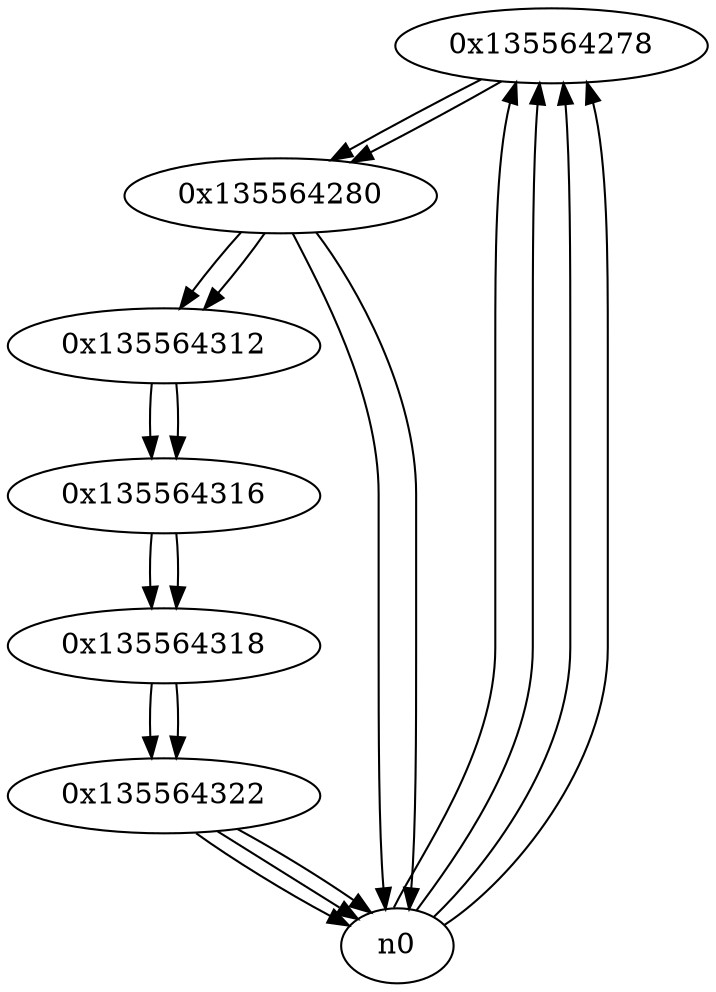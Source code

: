digraph G{
/* nodes */
  n1 [label="0x135564278"]
  n2 [label="0x135564280"]
  n3 [label="0x135564312"]
  n4 [label="0x135564316"]
  n5 [label="0x135564318"]
  n6 [label="0x135564322"]
/* edges */
n1 -> n2;
n0 -> n1;
n0 -> n1;
n0 -> n1;
n0 -> n1;
n2 -> n3;
n2 -> n0;
n2 -> n0;
n1 -> n2;
n3 -> n4;
n2 -> n3;
n4 -> n5;
n3 -> n4;
n5 -> n6;
n4 -> n5;
n6 -> n0;
n6 -> n0;
n6 -> n0;
n5 -> n6;
}
